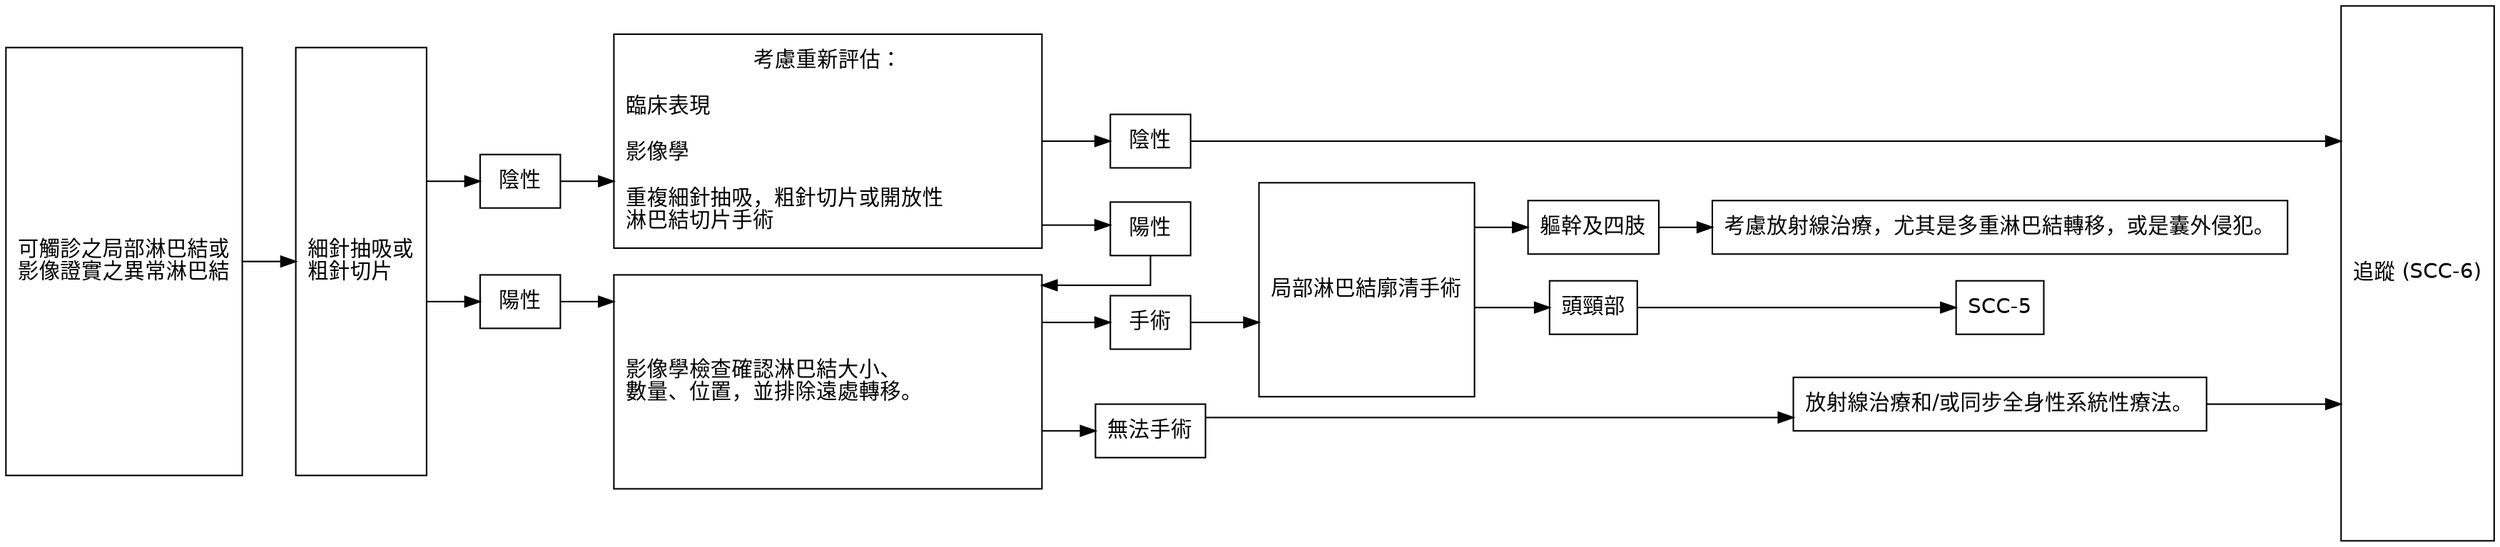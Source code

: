 digraph {
  graph [rankdir = LR; splines=ortho; overlap=false]
  node [shape = box, fontname = Helvetica]

  ln -> na -> {ln0 ln1}
     ln0 -> ex -> {ex0 ex1}
            ex0 -> fu6
            ex1 -> im
     ln1 -> im -> {op1 op2}
          op1 -> lnd -> {body hn}
             body -> rt1 
             hn -> fu5
          op2 -> rt2 -> fu6
  
  
  ln [label = "可觸診之局部淋巴結或\l影像證實之異常淋巴結\l"; height=4]
  na [label = "細針抽吸或\l粗針切片\l"; height=4]
  ln0 [label = "陰性"]
  ln1 [label = "陽性"]
  ex [label = "考慮重新評估：\n
臨床表現\l
影像學\l
重複細針抽吸，粗針切片或開放性\l淋巴結切片手術\l"; width=4; height=2]
  im [label = "影像學檢查確認淋巴結大小、\l數量、位置，並排除遠處轉移。\l"; width=4; height=2]
  ex0  [label = "陰性"]
  ex1 [label = "陽性"]
  op1 [label = "手術"]
  op2 [label = "無法手術"]
  lnd [label = "局部淋巴結廓清手術"; height=2]
  body [label = "軀幹及四肢"]
  hn [label = "頭頸部"]
  rt1 [label = "考慮放射線治療，尤其是多重淋巴結轉移，或是囊外侵犯。"]
  rt2 [label = "放射線治療和/或同步全身性系統性療法。"]
#  obs_XXX [label = "觀察XXXX"]
  fu5 [label = "SCC-5"]
  fu6 [label = "追蹤 (SCC-6)"; height=5]
  
  {rank = same; ln0; ln1}
  {rank = same; ex; im}
  {rank = same; ex0; ex1; op1; op2}
  {rank = same; ln0; ln1}
  {rank = same; rt1; rt2}

}
